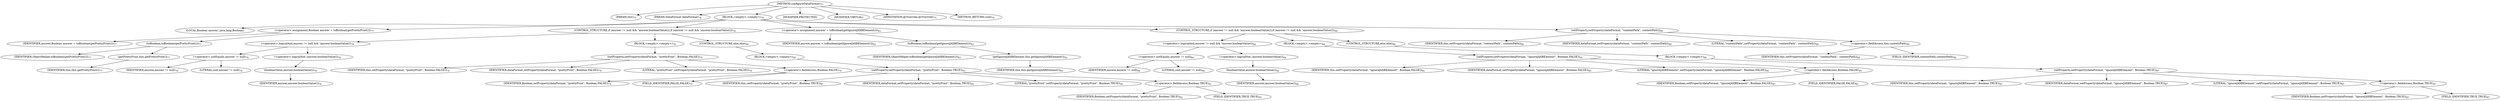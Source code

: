 digraph "configureDataFormat" {  
"125" [label = <(METHOD,configureDataFormat)<SUB>75</SUB>> ]
"15" [label = <(PARAM,this)<SUB>75</SUB>> ]
"126" [label = <(PARAM,DataFormat dataFormat)<SUB>76</SUB>> ]
"127" [label = <(BLOCK,&lt;empty&gt;,&lt;empty&gt;)<SUB>76</SUB>> ]
"128" [label = <(LOCAL,Boolean answer: java.lang.Boolean)> ]
"129" [label = <(&lt;operator&gt;.assignment,Boolean answer = toBoolean(getPrettyPrint()))<SUB>77</SUB>> ]
"130" [label = <(IDENTIFIER,answer,Boolean answer = toBoolean(getPrettyPrint()))<SUB>77</SUB>> ]
"131" [label = <(toBoolean,toBoolean(getPrettyPrint()))<SUB>77</SUB>> ]
"132" [label = <(IDENTIFIER,ObjectHelper,toBoolean(getPrettyPrint()))<SUB>77</SUB>> ]
"133" [label = <(getPrettyPrint,this.getPrettyPrint())<SUB>77</SUB>> ]
"14" [label = <(IDENTIFIER,this,this.getPrettyPrint())<SUB>77</SUB>> ]
"134" [label = <(CONTROL_STRUCTURE,if (answer != null &amp;&amp; !answer.booleanValue()),if (answer != null &amp;&amp; !answer.booleanValue()))<SUB>78</SUB>> ]
"135" [label = <(&lt;operator&gt;.logicalAnd,answer != null &amp;&amp; !answer.booleanValue())<SUB>78</SUB>> ]
"136" [label = <(&lt;operator&gt;.notEquals,answer != null)<SUB>78</SUB>> ]
"137" [label = <(IDENTIFIER,answer,answer != null)<SUB>78</SUB>> ]
"138" [label = <(LITERAL,null,answer != null)<SUB>78</SUB>> ]
"139" [label = <(&lt;operator&gt;.logicalNot,!answer.booleanValue())<SUB>78</SUB>> ]
"140" [label = <(booleanValue,answer.booleanValue())<SUB>78</SUB>> ]
"141" [label = <(IDENTIFIER,answer,answer.booleanValue())<SUB>78</SUB>> ]
"142" [label = <(BLOCK,&lt;empty&gt;,&lt;empty&gt;)<SUB>78</SUB>> ]
"143" [label = <(setProperty,setProperty(dataFormat, &quot;prettyPrint&quot;, Boolean.FALSE))<SUB>79</SUB>> ]
"16" [label = <(IDENTIFIER,this,setProperty(dataFormat, &quot;prettyPrint&quot;, Boolean.FALSE))<SUB>79</SUB>> ]
"144" [label = <(IDENTIFIER,dataFormat,setProperty(dataFormat, &quot;prettyPrint&quot;, Boolean.FALSE))<SUB>79</SUB>> ]
"145" [label = <(LITERAL,&quot;prettyPrint&quot;,setProperty(dataFormat, &quot;prettyPrint&quot;, Boolean.FALSE))<SUB>79</SUB>> ]
"146" [label = <(&lt;operator&gt;.fieldAccess,Boolean.FALSE)<SUB>79</SUB>> ]
"147" [label = <(IDENTIFIER,Boolean,setProperty(dataFormat, &quot;prettyPrint&quot;, Boolean.FALSE))<SUB>79</SUB>> ]
"148" [label = <(FIELD_IDENTIFIER,FALSE,FALSE)<SUB>79</SUB>> ]
"149" [label = <(CONTROL_STRUCTURE,else,else)<SUB>80</SUB>> ]
"150" [label = <(BLOCK,&lt;empty&gt;,&lt;empty&gt;)<SUB>80</SUB>> ]
"151" [label = <(setProperty,setProperty(dataFormat, &quot;prettyPrint&quot;, Boolean.TRUE))<SUB>81</SUB>> ]
"17" [label = <(IDENTIFIER,this,setProperty(dataFormat, &quot;prettyPrint&quot;, Boolean.TRUE))<SUB>81</SUB>> ]
"152" [label = <(IDENTIFIER,dataFormat,setProperty(dataFormat, &quot;prettyPrint&quot;, Boolean.TRUE))<SUB>81</SUB>> ]
"153" [label = <(LITERAL,&quot;prettyPrint&quot;,setProperty(dataFormat, &quot;prettyPrint&quot;, Boolean.TRUE))<SUB>81</SUB>> ]
"154" [label = <(&lt;operator&gt;.fieldAccess,Boolean.TRUE)<SUB>81</SUB>> ]
"155" [label = <(IDENTIFIER,Boolean,setProperty(dataFormat, &quot;prettyPrint&quot;, Boolean.TRUE))<SUB>81</SUB>> ]
"156" [label = <(FIELD_IDENTIFIER,TRUE,TRUE)<SUB>81</SUB>> ]
"157" [label = <(&lt;operator&gt;.assignment,answer = toBoolean(getIgnoreJAXBElement()))<SUB>83</SUB>> ]
"158" [label = <(IDENTIFIER,answer,answer = toBoolean(getIgnoreJAXBElement()))<SUB>83</SUB>> ]
"159" [label = <(toBoolean,toBoolean(getIgnoreJAXBElement()))<SUB>83</SUB>> ]
"160" [label = <(IDENTIFIER,ObjectHelper,toBoolean(getIgnoreJAXBElement()))<SUB>83</SUB>> ]
"161" [label = <(getIgnoreJAXBElement,this.getIgnoreJAXBElement())<SUB>83</SUB>> ]
"18" [label = <(IDENTIFIER,this,this.getIgnoreJAXBElement())<SUB>83</SUB>> ]
"162" [label = <(CONTROL_STRUCTURE,if (answer != null &amp;&amp; !answer.booleanValue()),if (answer != null &amp;&amp; !answer.booleanValue()))<SUB>84</SUB>> ]
"163" [label = <(&lt;operator&gt;.logicalAnd,answer != null &amp;&amp; !answer.booleanValue())<SUB>84</SUB>> ]
"164" [label = <(&lt;operator&gt;.notEquals,answer != null)<SUB>84</SUB>> ]
"165" [label = <(IDENTIFIER,answer,answer != null)<SUB>84</SUB>> ]
"166" [label = <(LITERAL,null,answer != null)<SUB>84</SUB>> ]
"167" [label = <(&lt;operator&gt;.logicalNot,!answer.booleanValue())<SUB>84</SUB>> ]
"168" [label = <(booleanValue,answer.booleanValue())<SUB>84</SUB>> ]
"169" [label = <(IDENTIFIER,answer,answer.booleanValue())<SUB>84</SUB>> ]
"170" [label = <(BLOCK,&lt;empty&gt;,&lt;empty&gt;)<SUB>84</SUB>> ]
"171" [label = <(setProperty,setProperty(dataFormat, &quot;ignoreJAXBElement&quot;, Boolean.FALSE))<SUB>85</SUB>> ]
"19" [label = <(IDENTIFIER,this,setProperty(dataFormat, &quot;ignoreJAXBElement&quot;, Boolean.FALSE))<SUB>85</SUB>> ]
"172" [label = <(IDENTIFIER,dataFormat,setProperty(dataFormat, &quot;ignoreJAXBElement&quot;, Boolean.FALSE))<SUB>85</SUB>> ]
"173" [label = <(LITERAL,&quot;ignoreJAXBElement&quot;,setProperty(dataFormat, &quot;ignoreJAXBElement&quot;, Boolean.FALSE))<SUB>85</SUB>> ]
"174" [label = <(&lt;operator&gt;.fieldAccess,Boolean.FALSE)<SUB>85</SUB>> ]
"175" [label = <(IDENTIFIER,Boolean,setProperty(dataFormat, &quot;ignoreJAXBElement&quot;, Boolean.FALSE))<SUB>85</SUB>> ]
"176" [label = <(FIELD_IDENTIFIER,FALSE,FALSE)<SUB>85</SUB>> ]
"177" [label = <(CONTROL_STRUCTURE,else,else)<SUB>86</SUB>> ]
"178" [label = <(BLOCK,&lt;empty&gt;,&lt;empty&gt;)<SUB>86</SUB>> ]
"179" [label = <(setProperty,setProperty(dataFormat, &quot;ignoreJAXBElement&quot;, Boolean.TRUE))<SUB>87</SUB>> ]
"20" [label = <(IDENTIFIER,this,setProperty(dataFormat, &quot;ignoreJAXBElement&quot;, Boolean.TRUE))<SUB>87</SUB>> ]
"180" [label = <(IDENTIFIER,dataFormat,setProperty(dataFormat, &quot;ignoreJAXBElement&quot;, Boolean.TRUE))<SUB>87</SUB>> ]
"181" [label = <(LITERAL,&quot;ignoreJAXBElement&quot;,setProperty(dataFormat, &quot;ignoreJAXBElement&quot;, Boolean.TRUE))<SUB>87</SUB>> ]
"182" [label = <(&lt;operator&gt;.fieldAccess,Boolean.TRUE)<SUB>87</SUB>> ]
"183" [label = <(IDENTIFIER,Boolean,setProperty(dataFormat, &quot;ignoreJAXBElement&quot;, Boolean.TRUE))<SUB>87</SUB>> ]
"184" [label = <(FIELD_IDENTIFIER,TRUE,TRUE)<SUB>87</SUB>> ]
"185" [label = <(setProperty,setProperty(dataFormat, &quot;contextPath&quot;, contextPath))<SUB>89</SUB>> ]
"21" [label = <(IDENTIFIER,this,setProperty(dataFormat, &quot;contextPath&quot;, contextPath))<SUB>89</SUB>> ]
"186" [label = <(IDENTIFIER,dataFormat,setProperty(dataFormat, &quot;contextPath&quot;, contextPath))<SUB>89</SUB>> ]
"187" [label = <(LITERAL,&quot;contextPath&quot;,setProperty(dataFormat, &quot;contextPath&quot;, contextPath))<SUB>89</SUB>> ]
"188" [label = <(&lt;operator&gt;.fieldAccess,this.contextPath)<SUB>89</SUB>> ]
"189" [label = <(IDENTIFIER,this,setProperty(dataFormat, &quot;contextPath&quot;, contextPath))<SUB>89</SUB>> ]
"190" [label = <(FIELD_IDENTIFIER,contextPath,contextPath)<SUB>89</SUB>> ]
"191" [label = <(MODIFIER,PROTECTED)> ]
"192" [label = <(MODIFIER,VIRTUAL)> ]
"193" [label = <(ANNOTATION,@Override,@Override)<SUB>75</SUB>> ]
"194" [label = <(METHOD_RETURN,void)<SUB>76</SUB>> ]
  "125" -> "15" 
  "125" -> "126" 
  "125" -> "127" 
  "125" -> "191" 
  "125" -> "192" 
  "125" -> "193" 
  "125" -> "194" 
  "127" -> "128" 
  "127" -> "129" 
  "127" -> "134" 
  "127" -> "157" 
  "127" -> "162" 
  "127" -> "185" 
  "129" -> "130" 
  "129" -> "131" 
  "131" -> "132" 
  "131" -> "133" 
  "133" -> "14" 
  "134" -> "135" 
  "134" -> "142" 
  "134" -> "149" 
  "135" -> "136" 
  "135" -> "139" 
  "136" -> "137" 
  "136" -> "138" 
  "139" -> "140" 
  "140" -> "141" 
  "142" -> "143" 
  "143" -> "16" 
  "143" -> "144" 
  "143" -> "145" 
  "143" -> "146" 
  "146" -> "147" 
  "146" -> "148" 
  "149" -> "150" 
  "150" -> "151" 
  "151" -> "17" 
  "151" -> "152" 
  "151" -> "153" 
  "151" -> "154" 
  "154" -> "155" 
  "154" -> "156" 
  "157" -> "158" 
  "157" -> "159" 
  "159" -> "160" 
  "159" -> "161" 
  "161" -> "18" 
  "162" -> "163" 
  "162" -> "170" 
  "162" -> "177" 
  "163" -> "164" 
  "163" -> "167" 
  "164" -> "165" 
  "164" -> "166" 
  "167" -> "168" 
  "168" -> "169" 
  "170" -> "171" 
  "171" -> "19" 
  "171" -> "172" 
  "171" -> "173" 
  "171" -> "174" 
  "174" -> "175" 
  "174" -> "176" 
  "177" -> "178" 
  "178" -> "179" 
  "179" -> "20" 
  "179" -> "180" 
  "179" -> "181" 
  "179" -> "182" 
  "182" -> "183" 
  "182" -> "184" 
  "185" -> "21" 
  "185" -> "186" 
  "185" -> "187" 
  "185" -> "188" 
  "188" -> "189" 
  "188" -> "190" 
}
